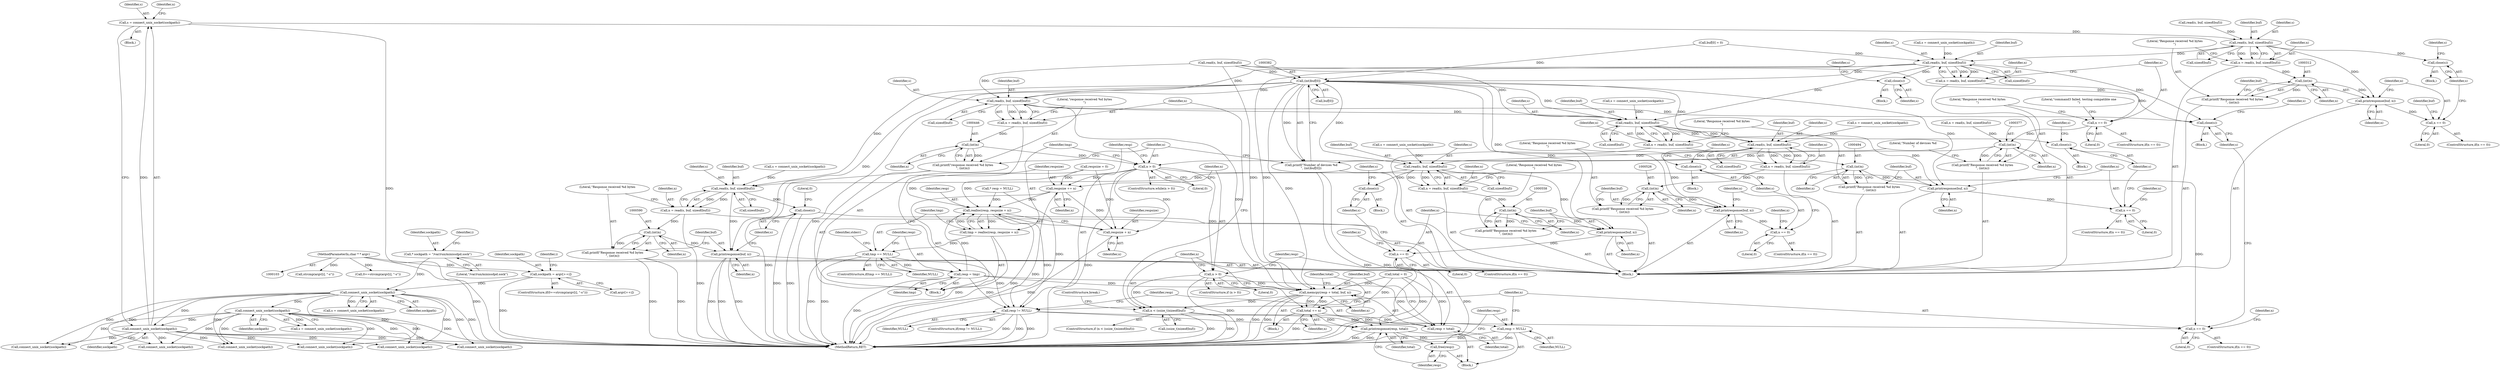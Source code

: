 digraph "0_miniupnp_b238cade9a173c6f751a34acf8ccff838a62aa47_0@API" {
"1000290" [label="(Call,s = connect_unix_socket(sockpath))"];
"1000292" [label="(Call,connect_unix_socket(sockpath))"];
"1000258" [label="(Call,connect_unix_socket(sockpath))"];
"1000222" [label="(Call,connect_unix_socket(sockpath))"];
"1000159" [label="(Call,* sockpath = \"/var/run/minissdpd.sock\")"];
"1000182" [label="(Call,sockpath = argv[++i])"];
"1000105" [label="(MethodParameterIn,char * * argv)"];
"1000304" [label="(Call,read(s, buf, sizeof(buf)))"];
"1000302" [label="(Call,n = read(s, buf, sizeof(buf)))"];
"1000311" [label="(Call,(int)n)"];
"1000309" [label="(Call,printf(\"Response received %d bytes\n\", (int)n))"];
"1000314" [label="(Call,printresponse(buf, n))"];
"1000318" [label="(Call,n == 0)"];
"1000322" [label="(Call,close(s))"];
"1000341" [label="(Call,read(s, buf, sizeof(buf)))"];
"1000339" [label="(Call,n = read(s, buf, sizeof(buf)))"];
"1000347" [label="(Call,n == 0)"];
"1000376" [label="(Call,(int)n)"];
"1000374" [label="(Call,printf(\"Response received %d bytes\n\", (int)n))"];
"1000387" [label="(Call,n > 0)"];
"1000393" [label="(Call,realloc(resp, respsize + n))"];
"1000391" [label="(Call,tmp = realloc(resp, respsize + n))"];
"1000399" [label="(Call,tmp == NULL)"];
"1000407" [label="(Call,resp = tmp)"];
"1000418" [label="(Call,memcpy(resp + total, buf, n))"];
"1000424" [label="(Call,total += n)"];
"1000419" [label="(Call,resp + total)"];
"1000453" [label="(Call,printresponse(resp, total))"];
"1000456" [label="(Call,free(resp))"];
"1000428" [label="(Call,n < (ssize_t)sizeof(buf))"];
"1000462" [label="(Call,n == 0)"];
"1000449" [label="(Call,resp != NULL)"];
"1000458" [label="(Call,resp = NULL)"];
"1000395" [label="(Call,respsize + n)"];
"1000410" [label="(Call,respsize += n)"];
"1000414" [label="(Call,n > 0)"];
"1000353" [label="(Call,close(s))"];
"1000381" [label="(Call,(int)buf[0])"];
"1000379" [label="(Call,printf(\"Number of devices %d\n\", (int)buf[0]))"];
"1000438" [label="(Call,read(s, buf, sizeof(buf)))"];
"1000436" [label="(Call,n = read(s, buf, sizeof(buf)))"];
"1000445" [label="(Call,(int)n)"];
"1000443" [label="(Call,printf(\"response received %d bytes\n\", (int)n))"];
"1000466" [label="(Call,close(s))"];
"1000486" [label="(Call,read(s, buf, sizeof(buf)))"];
"1000484" [label="(Call,n = read(s, buf, sizeof(buf)))"];
"1000493" [label="(Call,(int)n)"];
"1000491" [label="(Call,printf(\"Response received %d bytes\n\", (int)n))"];
"1000496" [label="(Call,printresponse(buf, n))"];
"1000500" [label="(Call,n == 0)"];
"1000504" [label="(Call,close(s))"];
"1000518" [label="(Call,read(s, buf, sizeof(buf)))"];
"1000516" [label="(Call,n = read(s, buf, sizeof(buf)))"];
"1000525" [label="(Call,(int)n)"];
"1000523" [label="(Call,printf(\"Response received %d bytes\n\", (int)n))"];
"1000528" [label="(Call,printresponse(buf, n))"];
"1000532" [label="(Call,n == 0)"];
"1000536" [label="(Call,close(s))"];
"1000550" [label="(Call,read(s, buf, sizeof(buf)))"];
"1000548" [label="(Call,n = read(s, buf, sizeof(buf)))"];
"1000557" [label="(Call,(int)n)"];
"1000555" [label="(Call,printf(\"Response received %d bytes\n\", (int)n))"];
"1000560" [label="(Call,printresponse(buf, n))"];
"1000564" [label="(Call,n == 0)"];
"1000568" [label="(Call,close(s))"];
"1000582" [label="(Call,read(s, buf, sizeof(buf)))"];
"1000580" [label="(Call,n = read(s, buf, sizeof(buf)))"];
"1000589" [label="(Call,(int)n)"];
"1000587" [label="(Call,printf(\"Response received %d bytes\n\", (int)n))"];
"1000592" [label="(Call,printresponse(buf, n))"];
"1000595" [label="(Call,close(s))"];
"1000465" [label="(Block,)"];
"1000400" [label="(Identifier,tmp)"];
"1000177" [label="(Call,strcmp(argv[i], \"-s\"))"];
"1000438" [label="(Call,read(s, buf, sizeof(buf)))"];
"1000388" [label="(Identifier,n)"];
"1000491" [label="(Call,printf(\"Response received %d bytes\n\", (int)n))"];
"1000443" [label="(Call,printf(\"response received %d bytes\n\", (int)n))"];
"1000523" [label="(Call,printf(\"Response received %d bytes\n\", (int)n))"];
"1000420" [label="(Identifier,resp)"];
"1000507" [label="(Identifier,s)"];
"1000463" [label="(Identifier,n)"];
"1000367" [label="(Call,n = read(s, buf, sizeof(buf)))"];
"1000536" [label="(Call,close(s))"];
"1000416" [label="(Literal,0)"];
"1000492" [label="(Literal,\"Response received %d bytes\n\")"];
"1000458" [label="(Call,resp = NULL)"];
"1000399" [label="(Call,tmp == NULL)"];
"1000386" [label="(ControlStructure,while(n > 0))"];
"1000484" [label="(Call,n = read(s, buf, sizeof(buf)))"];
"1000552" [label="(Identifier,buf)"];
"1000503" [label="(Block,)"];
"1000357" [label="(Call,connect_unix_socket(sockpath))"];
"1000567" [label="(Block,)"];
"1000417" [label="(Block,)"];
"1000369" [label="(Call,read(s, buf, sizeof(buf)))"];
"1000183" [label="(Identifier,sockpath)"];
"1000498" [label="(Identifier,n)"];
"1000302" [label="(Call,n = read(s, buf, sizeof(buf)))"];
"1000428" [label="(Call,n < (ssize_t)sizeof(buf))"];
"1000375" [label="(Literal,\"Response received %d bytes\n\")"];
"1000548" [label="(Call,n = read(s, buf, sizeof(buf)))"];
"1000473" [label="(Identifier,n)"];
"1000553" [label="(Call,sizeof(buf))"];
"1000519" [label="(Identifier,s)"];
"1000175" [label="(Call,0==strcmp(argv[i], \"-s\"))"];
"1000497" [label="(Identifier,buf)"];
"1000456" [label="(Call,free(resp))"];
"1000450" [label="(Identifier,resp)"];
"1000325" [label="(Identifier,s)"];
"1000470" [label="(Call,connect_unix_socket(sockpath))"];
"1000172" [label="(Identifier,i)"];
"1000426" [label="(Identifier,n)"];
"1000506" [label="(Call,s = connect_unix_socket(sockpath))"];
"1000404" [label="(Identifier,stderr)"];
"1000322" [label="(Call,close(s))"];
"1000486" [label="(Call,read(s, buf, sizeof(buf)))"];
"1000222" [label="(Call,connect_unix_socket(sockpath))"];
"1000270" [label="(Call,read(s, buf, sizeof(buf)))"];
"1000339" [label="(Call,n = read(s, buf, sizeof(buf)))"];
"1000316" [label="(Identifier,n)"];
"1000594" [label="(Identifier,n)"];
"1000423" [label="(Identifier,n)"];
"1000460" [label="(Identifier,NULL)"];
"1000560" [label="(Call,printresponse(buf, n))"];
"1000570" [label="(Call,s = connect_unix_socket(sockpath))"];
"1000258" [label="(Call,connect_unix_socket(sockpath))"];
"1000520" [label="(Identifier,buf)"];
"1000330" [label="(Identifier,buf)"];
"1000496" [label="(Call,printresponse(buf, n))"];
"1000596" [label="(Identifier,s)"];
"1000564" [label="(Call,n == 0)"];
"1000592" [label="(Call,printresponse(buf, n))"];
"1000517" [label="(Identifier,n)"];
"1000524" [label="(Literal,\"Response received %d bytes\n\")"];
"1000324" [label="(Call,s = connect_unix_socket(sockpath))"];
"1000568" [label="(Call,close(s))"];
"1000424" [label="(Call,total += n)"];
"1000565" [label="(Identifier,n)"];
"1000381" [label="(Call,(int)buf[0])"];
"1000429" [label="(Identifier,n)"];
"1000159" [label="(Call,* sockpath = \"/var/run/minissdpd.sock\")"];
"1000439" [label="(Identifier,s)"];
"1000537" [label="(Identifier,s)"];
"1000105" [label="(MethodParameterIn,char * * argv)"];
"1000505" [label="(Identifier,s)"];
"1000595" [label="(Call,close(s))"];
"1000418" [label="(Call,memcpy(resp + total, buf, n))"];
"1000485" [label="(Identifier,n)"];
"1000392" [label="(Identifier,tmp)"];
"1000419" [label="(Call,resp + total)"];
"1000341" [label="(Call,read(s, buf, sizeof(buf)))"];
"1000410" [label="(Call,respsize += n)"];
"1000415" [label="(Identifier,n)"];
"1000550" [label="(Call,read(s, buf, sizeof(buf)))"];
"1000500" [label="(Call,n == 0)"];
"1000259" [label="(Identifier,sockpath)"];
"1000588" [label="(Literal,\"Response received %d bytes\n\")"];
"1000571" [label="(Identifier,s)"];
"1000376" [label="(Call,(int)n)"];
"1000555" [label="(Call,printf(\"Response received %d bytes\n\", (int)n))"];
"1000387" [label="(Call,n > 0)"];
"1000306" [label="(Identifier,buf)"];
"1000326" [label="(Call,connect_unix_socket(sockpath))"];
"1000323" [label="(Identifier,s)"];
"1000352" [label="(Literal,\"command3 failed, testing compatible one\n\")"];
"1000437" [label="(Identifier,n)"];
"1000530" [label="(Identifier,n)"];
"1000350" [label="(Block,)"];
"1000287" [label="(Block,)"];
"1000303" [label="(Identifier,n)"];
"1000412" [label="(Identifier,n)"];
"1000511" [label="(Identifier,n)"];
"1000543" [label="(Identifier,n)"];
"1000396" [label="(Identifier,respsize)"];
"1000561" [label="(Identifier,buf)"];
"1000448" [label="(ControlStructure,if(resp != NULL))"];
"1000305" [label="(Identifier,s)"];
"1000549" [label="(Identifier,n)"];
"1000427" [label="(ControlStructure,if (n < (ssize_t)sizeof(buf)))"];
"1000393" [label="(Call,realloc(resp, respsize + n))"];
"1000444" [label="(Literal,\"response received %d bytes\n\")"];
"1000451" [label="(Identifier,NULL)"];
"1000582" [label="(Call,read(s, buf, sizeof(buf)))"];
"1000540" [label="(Call,connect_unix_socket(sockpath))"];
"1000459" [label="(Identifier,resp)"];
"1000379" [label="(Call,printf(\"Number of devices %d\n\", (int)buf[0]))"];
"1000493" [label="(Call,(int)n)"];
"1000161" [label="(Literal,\"/var/run/minissdpd.sock\")"];
"1000452" [label="(Block,)"];
"1000532" [label="(Call,n == 0)"];
"1000440" [label="(Identifier,buf)"];
"1000409" [label="(Identifier,tmp)"];
"1000455" [label="(Identifier,total)"];
"1000488" [label="(Identifier,buf)"];
"1000461" [label="(ControlStructure,if(n == 0))"];
"1000535" [label="(Block,)"];
"1000291" [label="(Identifier,s)"];
"1000499" [label="(ControlStructure,if(n == 0))"];
"1000585" [label="(Call,sizeof(buf))"];
"1000184" [label="(Call,argv[++i])"];
"1000411" [label="(Identifier,respsize)"];
"1000309" [label="(Call,printf(\"Response received %d bytes\n\", (int)n))"];
"1000435" [label="(ControlStructure,break;)"];
"1000343" [label="(Identifier,buf)"];
"1000342" [label="(Identifier,s)"];
"1000383" [label="(Call,buf[0])"];
"1000525" [label="(Call,(int)n)"];
"1000314" [label="(Call,printresponse(buf, n))"];
"1000155" [label="(Call,total = 0)"];
"1000583" [label="(Identifier,s)"];
"1000380" [label="(Literal,\"Number of devices %d\n\")"];
"1000569" [label="(Identifier,s)"];
"1000557" [label="(Call,(int)n)"];
"1000447" [label="(Identifier,n)"];
"1000521" [label="(Call,sizeof(buf))"];
"1000292" [label="(Call,connect_unix_socket(sockpath))"];
"1000534" [label="(Literal,0)"];
"1000315" [label="(Identifier,buf)"];
"1000344" [label="(Call,sizeof(buf))"];
"1000441" [label="(Call,sizeof(buf))"];
"1000489" [label="(Call,sizeof(buf))"];
"1000531" [label="(ControlStructure,if(n == 0))"];
"1000587" [label="(Call,printf(\"Response received %d bytes\n\", (int)n))"];
"1000374" [label="(Call,printf(\"Response received %d bytes\n\", (int)n))"];
"1000468" [label="(Call,s = connect_unix_socket(sockpath))"];
"1000318" [label="(Call,n == 0)"];
"1000407" [label="(Call,resp = tmp)"];
"1000290" [label="(Call,s = connect_unix_socket(sockpath))"];
"1000516" [label="(Call,n = read(s, buf, sizeof(buf)))"];
"1000346" [label="(ControlStructure,if(n == 0))"];
"1000518" [label="(Call,read(s, buf, sizeof(buf)))"];
"1000502" [label="(Literal,0)"];
"1000349" [label="(Literal,0)"];
"1000149" [label="(Call,respsize = 0)"];
"1000539" [label="(Identifier,s)"];
"1000293" [label="(Identifier,sockpath)"];
"1000223" [label="(Identifier,sockpath)"];
"1000445" [label="(Call,(int)n)"];
"1000304" [label="(Call,read(s, buf, sizeof(buf)))"];
"1000538" [label="(Call,s = connect_unix_socket(sockpath))"];
"1000401" [label="(Identifier,NULL)"];
"1000572" [label="(Call,connect_unix_socket(sockpath))"];
"1000467" [label="(Identifier,s)"];
"1000495" [label="(Identifier,n)"];
"1000394" [label="(Identifier,resp)"];
"1000562" [label="(Identifier,n)"];
"1000563" [label="(ControlStructure,if(n == 0))"];
"1000449" [label="(Call,resp != NULL)"];
"1000591" [label="(Identifier,n)"];
"1000391" [label="(Call,tmp = realloc(resp, respsize + n))"];
"1000320" [label="(Literal,0)"];
"1000347" [label="(Call,n == 0)"];
"1000414" [label="(Call,n > 0)"];
"1000529" [label="(Identifier,buf)"];
"1000464" [label="(Literal,0)"];
"1000580" [label="(Call,n = read(s, buf, sizeof(buf)))"];
"1000378" [label="(Identifier,n)"];
"1000599" [label="(MethodReturn,RET)"];
"1000575" [label="(Identifier,n)"];
"1000598" [label="(Literal,0)"];
"1000348" [label="(Identifier,n)"];
"1000321" [label="(Block,)"];
"1000589" [label="(Call,(int)n)"];
"1000220" [label="(Call,s = connect_unix_socket(sockpath))"];
"1000584" [label="(Identifier,buf)"];
"1000454" [label="(Identifier,resp)"];
"1000313" [label="(Identifier,n)"];
"1000436" [label="(Call,n = read(s, buf, sizeof(buf)))"];
"1000389" [label="(Literal,0)"];
"1000469" [label="(Identifier,s)"];
"1000581" [label="(Identifier,n)"];
"1000295" [label="(Identifier,n)"];
"1000390" [label="(Block,)"];
"1000354" [label="(Identifier,s)"];
"1000182" [label="(Call,sockpath = argv[++i])"];
"1000164" [label="(Identifier,i)"];
"1000174" [label="(ControlStructure,if(0==strcmp(argv[i], \"-s\")))"];
"1000508" [label="(Call,connect_unix_socket(sockpath))"];
"1000256" [label="(Call,s = connect_unix_socket(sockpath))"];
"1000453" [label="(Call,printresponse(resp, total))"];
"1000145" [label="(Call,* resp = NULL)"];
"1000408" [label="(Identifier,resp)"];
"1000311" [label="(Call,(int)n)"];
"1000395" [label="(Call,respsize + n)"];
"1000457" [label="(Identifier,resp)"];
"1000397" [label="(Identifier,n)"];
"1000559" [label="(Identifier,n)"];
"1000501" [label="(Identifier,n)"];
"1000328" [label="(Call,buf[0] = 0)"];
"1000566" [label="(Literal,0)"];
"1000487" [label="(Identifier,s)"];
"1000466" [label="(Call,close(s))"];
"1000593" [label="(Identifier,buf)"];
"1000413" [label="(ControlStructure,if (n > 0))"];
"1000106" [label="(Block,)"];
"1000356" [label="(Identifier,s)"];
"1000528" [label="(Call,printresponse(buf, n))"];
"1000425" [label="(Identifier,total)"];
"1000319" [label="(Identifier,n)"];
"1000551" [label="(Identifier,s)"];
"1000556" [label="(Literal,\"Response received %d bytes\n\")"];
"1000340" [label="(Identifier,n)"];
"1000430" [label="(Call,(ssize_t)sizeof(buf))"];
"1000421" [label="(Identifier,total)"];
"1000504" [label="(Call,close(s))"];
"1000398" [label="(ControlStructure,if(tmp == NULL))"];
"1000317" [label="(ControlStructure,if(n == 0))"];
"1000422" [label="(Identifier,buf)"];
"1000160" [label="(Identifier,sockpath)"];
"1000307" [label="(Call,sizeof(buf))"];
"1000353" [label="(Call,close(s))"];
"1000462" [label="(Call,n == 0)"];
"1000527" [label="(Identifier,n)"];
"1000310" [label="(Literal,\"Response received %d bytes\n\")"];
"1000533" [label="(Identifier,n)"];
"1000290" -> "1000287"  [label="AST: "];
"1000290" -> "1000292"  [label="CFG: "];
"1000291" -> "1000290"  [label="AST: "];
"1000292" -> "1000290"  [label="AST: "];
"1000295" -> "1000290"  [label="CFG: "];
"1000290" -> "1000599"  [label="DDG: "];
"1000292" -> "1000290"  [label="DDG: "];
"1000290" -> "1000304"  [label="DDG: "];
"1000292" -> "1000293"  [label="CFG: "];
"1000293" -> "1000292"  [label="AST: "];
"1000292" -> "1000599"  [label="DDG: "];
"1000258" -> "1000292"  [label="DDG: "];
"1000222" -> "1000292"  [label="DDG: "];
"1000292" -> "1000326"  [label="DDG: "];
"1000292" -> "1000357"  [label="DDG: "];
"1000292" -> "1000470"  [label="DDG: "];
"1000292" -> "1000508"  [label="DDG: "];
"1000292" -> "1000540"  [label="DDG: "];
"1000292" -> "1000572"  [label="DDG: "];
"1000258" -> "1000256"  [label="AST: "];
"1000258" -> "1000259"  [label="CFG: "];
"1000259" -> "1000258"  [label="AST: "];
"1000256" -> "1000258"  [label="CFG: "];
"1000258" -> "1000599"  [label="DDG: "];
"1000258" -> "1000256"  [label="DDG: "];
"1000222" -> "1000258"  [label="DDG: "];
"1000258" -> "1000326"  [label="DDG: "];
"1000258" -> "1000357"  [label="DDG: "];
"1000258" -> "1000470"  [label="DDG: "];
"1000258" -> "1000508"  [label="DDG: "];
"1000258" -> "1000540"  [label="DDG: "];
"1000258" -> "1000572"  [label="DDG: "];
"1000222" -> "1000220"  [label="AST: "];
"1000222" -> "1000223"  [label="CFG: "];
"1000223" -> "1000222"  [label="AST: "];
"1000220" -> "1000222"  [label="CFG: "];
"1000222" -> "1000599"  [label="DDG: "];
"1000222" -> "1000220"  [label="DDG: "];
"1000159" -> "1000222"  [label="DDG: "];
"1000182" -> "1000222"  [label="DDG: "];
"1000222" -> "1000326"  [label="DDG: "];
"1000222" -> "1000357"  [label="DDG: "];
"1000222" -> "1000470"  [label="DDG: "];
"1000222" -> "1000508"  [label="DDG: "];
"1000222" -> "1000540"  [label="DDG: "];
"1000222" -> "1000572"  [label="DDG: "];
"1000159" -> "1000106"  [label="AST: "];
"1000159" -> "1000161"  [label="CFG: "];
"1000160" -> "1000159"  [label="AST: "];
"1000161" -> "1000159"  [label="AST: "];
"1000164" -> "1000159"  [label="CFG: "];
"1000182" -> "1000174"  [label="AST: "];
"1000182" -> "1000184"  [label="CFG: "];
"1000183" -> "1000182"  [label="AST: "];
"1000184" -> "1000182"  [label="AST: "];
"1000172" -> "1000182"  [label="CFG: "];
"1000182" -> "1000599"  [label="DDG: "];
"1000105" -> "1000182"  [label="DDG: "];
"1000105" -> "1000103"  [label="AST: "];
"1000105" -> "1000599"  [label="DDG: "];
"1000105" -> "1000175"  [label="DDG: "];
"1000105" -> "1000177"  [label="DDG: "];
"1000304" -> "1000302"  [label="AST: "];
"1000304" -> "1000307"  [label="CFG: "];
"1000305" -> "1000304"  [label="AST: "];
"1000306" -> "1000304"  [label="AST: "];
"1000307" -> "1000304"  [label="AST: "];
"1000302" -> "1000304"  [label="CFG: "];
"1000304" -> "1000302"  [label="DDG: "];
"1000304" -> "1000302"  [label="DDG: "];
"1000270" -> "1000304"  [label="DDG: "];
"1000304" -> "1000314"  [label="DDG: "];
"1000304" -> "1000322"  [label="DDG: "];
"1000304" -> "1000341"  [label="DDG: "];
"1000302" -> "1000106"  [label="AST: "];
"1000303" -> "1000302"  [label="AST: "];
"1000310" -> "1000302"  [label="CFG: "];
"1000302" -> "1000311"  [label="DDG: "];
"1000311" -> "1000309"  [label="AST: "];
"1000311" -> "1000313"  [label="CFG: "];
"1000312" -> "1000311"  [label="AST: "];
"1000313" -> "1000311"  [label="AST: "];
"1000309" -> "1000311"  [label="CFG: "];
"1000311" -> "1000309"  [label="DDG: "];
"1000311" -> "1000314"  [label="DDG: "];
"1000309" -> "1000106"  [label="AST: "];
"1000310" -> "1000309"  [label="AST: "];
"1000315" -> "1000309"  [label="CFG: "];
"1000314" -> "1000106"  [label="AST: "];
"1000314" -> "1000316"  [label="CFG: "];
"1000315" -> "1000314"  [label="AST: "];
"1000316" -> "1000314"  [label="AST: "];
"1000319" -> "1000314"  [label="CFG: "];
"1000314" -> "1000318"  [label="DDG: "];
"1000318" -> "1000317"  [label="AST: "];
"1000318" -> "1000320"  [label="CFG: "];
"1000319" -> "1000318"  [label="AST: "];
"1000320" -> "1000318"  [label="AST: "];
"1000323" -> "1000318"  [label="CFG: "];
"1000330" -> "1000318"  [label="CFG: "];
"1000322" -> "1000321"  [label="AST: "];
"1000322" -> "1000323"  [label="CFG: "];
"1000323" -> "1000322"  [label="AST: "];
"1000325" -> "1000322"  [label="CFG: "];
"1000341" -> "1000339"  [label="AST: "];
"1000341" -> "1000344"  [label="CFG: "];
"1000342" -> "1000341"  [label="AST: "];
"1000343" -> "1000341"  [label="AST: "];
"1000344" -> "1000341"  [label="AST: "];
"1000339" -> "1000341"  [label="CFG: "];
"1000341" -> "1000339"  [label="DDG: "];
"1000341" -> "1000339"  [label="DDG: "];
"1000324" -> "1000341"  [label="DDG: "];
"1000328" -> "1000341"  [label="DDG: "];
"1000341" -> "1000353"  [label="DDG: "];
"1000341" -> "1000381"  [label="DDG: "];
"1000341" -> "1000418"  [label="DDG: "];
"1000341" -> "1000438"  [label="DDG: "];
"1000341" -> "1000466"  [label="DDG: "];
"1000341" -> "1000486"  [label="DDG: "];
"1000339" -> "1000106"  [label="AST: "];
"1000340" -> "1000339"  [label="AST: "];
"1000348" -> "1000339"  [label="CFG: "];
"1000339" -> "1000347"  [label="DDG: "];
"1000347" -> "1000346"  [label="AST: "];
"1000347" -> "1000349"  [label="CFG: "];
"1000348" -> "1000347"  [label="AST: "];
"1000349" -> "1000347"  [label="AST: "];
"1000352" -> "1000347"  [label="CFG: "];
"1000375" -> "1000347"  [label="CFG: "];
"1000347" -> "1000376"  [label="DDG: "];
"1000376" -> "1000374"  [label="AST: "];
"1000376" -> "1000378"  [label="CFG: "];
"1000377" -> "1000376"  [label="AST: "];
"1000378" -> "1000376"  [label="AST: "];
"1000374" -> "1000376"  [label="CFG: "];
"1000376" -> "1000374"  [label="DDG: "];
"1000367" -> "1000376"  [label="DDG: "];
"1000376" -> "1000387"  [label="DDG: "];
"1000374" -> "1000106"  [label="AST: "];
"1000375" -> "1000374"  [label="AST: "];
"1000380" -> "1000374"  [label="CFG: "];
"1000387" -> "1000386"  [label="AST: "];
"1000387" -> "1000389"  [label="CFG: "];
"1000388" -> "1000387"  [label="AST: "];
"1000389" -> "1000387"  [label="AST: "];
"1000392" -> "1000387"  [label="CFG: "];
"1000450" -> "1000387"  [label="CFG: "];
"1000387" -> "1000599"  [label="DDG: "];
"1000445" -> "1000387"  [label="DDG: "];
"1000387" -> "1000393"  [label="DDG: "];
"1000387" -> "1000395"  [label="DDG: "];
"1000387" -> "1000410"  [label="DDG: "];
"1000387" -> "1000414"  [label="DDG: "];
"1000387" -> "1000462"  [label="DDG: "];
"1000393" -> "1000391"  [label="AST: "];
"1000393" -> "1000395"  [label="CFG: "];
"1000394" -> "1000393"  [label="AST: "];
"1000395" -> "1000393"  [label="AST: "];
"1000391" -> "1000393"  [label="CFG: "];
"1000393" -> "1000599"  [label="DDG: "];
"1000393" -> "1000391"  [label="DDG: "];
"1000393" -> "1000391"  [label="DDG: "];
"1000407" -> "1000393"  [label="DDG: "];
"1000145" -> "1000393"  [label="DDG: "];
"1000410" -> "1000393"  [label="DDG: "];
"1000149" -> "1000393"  [label="DDG: "];
"1000393" -> "1000449"  [label="DDG: "];
"1000391" -> "1000390"  [label="AST: "];
"1000392" -> "1000391"  [label="AST: "];
"1000400" -> "1000391"  [label="CFG: "];
"1000391" -> "1000599"  [label="DDG: "];
"1000391" -> "1000399"  [label="DDG: "];
"1000399" -> "1000398"  [label="AST: "];
"1000399" -> "1000401"  [label="CFG: "];
"1000400" -> "1000399"  [label="AST: "];
"1000401" -> "1000399"  [label="AST: "];
"1000404" -> "1000399"  [label="CFG: "];
"1000408" -> "1000399"  [label="CFG: "];
"1000399" -> "1000599"  [label="DDG: "];
"1000399" -> "1000599"  [label="DDG: "];
"1000399" -> "1000407"  [label="DDG: "];
"1000399" -> "1000449"  [label="DDG: "];
"1000407" -> "1000390"  [label="AST: "];
"1000407" -> "1000409"  [label="CFG: "];
"1000408" -> "1000407"  [label="AST: "];
"1000409" -> "1000407"  [label="AST: "];
"1000411" -> "1000407"  [label="CFG: "];
"1000407" -> "1000599"  [label="DDG: "];
"1000407" -> "1000418"  [label="DDG: "];
"1000407" -> "1000419"  [label="DDG: "];
"1000407" -> "1000449"  [label="DDG: "];
"1000418" -> "1000417"  [label="AST: "];
"1000418" -> "1000423"  [label="CFG: "];
"1000419" -> "1000418"  [label="AST: "];
"1000422" -> "1000418"  [label="AST: "];
"1000423" -> "1000418"  [label="AST: "];
"1000425" -> "1000418"  [label="CFG: "];
"1000418" -> "1000599"  [label="DDG: "];
"1000418" -> "1000599"  [label="DDG: "];
"1000424" -> "1000418"  [label="DDG: "];
"1000155" -> "1000418"  [label="DDG: "];
"1000381" -> "1000418"  [label="DDG: "];
"1000438" -> "1000418"  [label="DDG: "];
"1000369" -> "1000418"  [label="DDG: "];
"1000414" -> "1000418"  [label="DDG: "];
"1000418" -> "1000424"  [label="DDG: "];
"1000418" -> "1000428"  [label="DDG: "];
"1000424" -> "1000417"  [label="AST: "];
"1000424" -> "1000426"  [label="CFG: "];
"1000425" -> "1000424"  [label="AST: "];
"1000426" -> "1000424"  [label="AST: "];
"1000429" -> "1000424"  [label="CFG: "];
"1000424" -> "1000599"  [label="DDG: "];
"1000424" -> "1000419"  [label="DDG: "];
"1000155" -> "1000424"  [label="DDG: "];
"1000424" -> "1000453"  [label="DDG: "];
"1000419" -> "1000421"  [label="CFG: "];
"1000420" -> "1000419"  [label="AST: "];
"1000421" -> "1000419"  [label="AST: "];
"1000422" -> "1000419"  [label="CFG: "];
"1000155" -> "1000419"  [label="DDG: "];
"1000453" -> "1000452"  [label="AST: "];
"1000453" -> "1000455"  [label="CFG: "];
"1000454" -> "1000453"  [label="AST: "];
"1000455" -> "1000453"  [label="AST: "];
"1000457" -> "1000453"  [label="CFG: "];
"1000453" -> "1000599"  [label="DDG: "];
"1000453" -> "1000599"  [label="DDG: "];
"1000449" -> "1000453"  [label="DDG: "];
"1000155" -> "1000453"  [label="DDG: "];
"1000453" -> "1000456"  [label="DDG: "];
"1000456" -> "1000452"  [label="AST: "];
"1000456" -> "1000457"  [label="CFG: "];
"1000457" -> "1000456"  [label="AST: "];
"1000459" -> "1000456"  [label="CFG: "];
"1000428" -> "1000427"  [label="AST: "];
"1000428" -> "1000430"  [label="CFG: "];
"1000429" -> "1000428"  [label="AST: "];
"1000430" -> "1000428"  [label="AST: "];
"1000435" -> "1000428"  [label="CFG: "];
"1000437" -> "1000428"  [label="CFG: "];
"1000428" -> "1000599"  [label="DDG: "];
"1000428" -> "1000599"  [label="DDG: "];
"1000414" -> "1000428"  [label="DDG: "];
"1000428" -> "1000462"  [label="DDG: "];
"1000462" -> "1000461"  [label="AST: "];
"1000462" -> "1000464"  [label="CFG: "];
"1000463" -> "1000462"  [label="AST: "];
"1000464" -> "1000462"  [label="AST: "];
"1000467" -> "1000462"  [label="CFG: "];
"1000473" -> "1000462"  [label="CFG: "];
"1000449" -> "1000448"  [label="AST: "];
"1000449" -> "1000451"  [label="CFG: "];
"1000450" -> "1000449"  [label="AST: "];
"1000451" -> "1000449"  [label="AST: "];
"1000454" -> "1000449"  [label="CFG: "];
"1000463" -> "1000449"  [label="CFG: "];
"1000449" -> "1000599"  [label="DDG: "];
"1000449" -> "1000599"  [label="DDG: "];
"1000449" -> "1000599"  [label="DDG: "];
"1000145" -> "1000449"  [label="DDG: "];
"1000449" -> "1000458"  [label="DDG: "];
"1000458" -> "1000452"  [label="AST: "];
"1000458" -> "1000460"  [label="CFG: "];
"1000459" -> "1000458"  [label="AST: "];
"1000460" -> "1000458"  [label="AST: "];
"1000463" -> "1000458"  [label="CFG: "];
"1000458" -> "1000599"  [label="DDG: "];
"1000458" -> "1000599"  [label="DDG: "];
"1000395" -> "1000397"  [label="CFG: "];
"1000396" -> "1000395"  [label="AST: "];
"1000397" -> "1000395"  [label="AST: "];
"1000395" -> "1000599"  [label="DDG: "];
"1000410" -> "1000395"  [label="DDG: "];
"1000149" -> "1000395"  [label="DDG: "];
"1000410" -> "1000390"  [label="AST: "];
"1000410" -> "1000412"  [label="CFG: "];
"1000411" -> "1000410"  [label="AST: "];
"1000412" -> "1000410"  [label="AST: "];
"1000415" -> "1000410"  [label="CFG: "];
"1000410" -> "1000599"  [label="DDG: "];
"1000149" -> "1000410"  [label="DDG: "];
"1000414" -> "1000413"  [label="AST: "];
"1000414" -> "1000416"  [label="CFG: "];
"1000415" -> "1000414"  [label="AST: "];
"1000416" -> "1000414"  [label="AST: "];
"1000420" -> "1000414"  [label="CFG: "];
"1000429" -> "1000414"  [label="CFG: "];
"1000414" -> "1000599"  [label="DDG: "];
"1000353" -> "1000350"  [label="AST: "];
"1000353" -> "1000354"  [label="CFG: "];
"1000354" -> "1000353"  [label="AST: "];
"1000356" -> "1000353"  [label="CFG: "];
"1000381" -> "1000379"  [label="AST: "];
"1000381" -> "1000383"  [label="CFG: "];
"1000382" -> "1000381"  [label="AST: "];
"1000383" -> "1000381"  [label="AST: "];
"1000379" -> "1000381"  [label="CFG: "];
"1000381" -> "1000599"  [label="DDG: "];
"1000381" -> "1000379"  [label="DDG: "];
"1000328" -> "1000381"  [label="DDG: "];
"1000369" -> "1000381"  [label="DDG: "];
"1000381" -> "1000438"  [label="DDG: "];
"1000381" -> "1000486"  [label="DDG: "];
"1000381" -> "1000496"  [label="DDG: "];
"1000381" -> "1000518"  [label="DDG: "];
"1000381" -> "1000528"  [label="DDG: "];
"1000381" -> "1000550"  [label="DDG: "];
"1000381" -> "1000560"  [label="DDG: "];
"1000381" -> "1000582"  [label="DDG: "];
"1000381" -> "1000592"  [label="DDG: "];
"1000379" -> "1000106"  [label="AST: "];
"1000380" -> "1000379"  [label="AST: "];
"1000388" -> "1000379"  [label="CFG: "];
"1000379" -> "1000599"  [label="DDG: "];
"1000379" -> "1000599"  [label="DDG: "];
"1000438" -> "1000436"  [label="AST: "];
"1000438" -> "1000441"  [label="CFG: "];
"1000439" -> "1000438"  [label="AST: "];
"1000440" -> "1000438"  [label="AST: "];
"1000441" -> "1000438"  [label="AST: "];
"1000436" -> "1000438"  [label="CFG: "];
"1000438" -> "1000436"  [label="DDG: "];
"1000438" -> "1000436"  [label="DDG: "];
"1000369" -> "1000438"  [label="DDG: "];
"1000438" -> "1000466"  [label="DDG: "];
"1000438" -> "1000486"  [label="DDG: "];
"1000436" -> "1000390"  [label="AST: "];
"1000437" -> "1000436"  [label="AST: "];
"1000444" -> "1000436"  [label="CFG: "];
"1000436" -> "1000445"  [label="DDG: "];
"1000445" -> "1000443"  [label="AST: "];
"1000445" -> "1000447"  [label="CFG: "];
"1000446" -> "1000445"  [label="AST: "];
"1000447" -> "1000445"  [label="AST: "];
"1000443" -> "1000445"  [label="CFG: "];
"1000445" -> "1000443"  [label="DDG: "];
"1000443" -> "1000390"  [label="AST: "];
"1000444" -> "1000443"  [label="AST: "];
"1000388" -> "1000443"  [label="CFG: "];
"1000443" -> "1000599"  [label="DDG: "];
"1000466" -> "1000465"  [label="AST: "];
"1000466" -> "1000467"  [label="CFG: "];
"1000467" -> "1000466"  [label="AST: "];
"1000469" -> "1000466"  [label="CFG: "];
"1000369" -> "1000466"  [label="DDG: "];
"1000486" -> "1000484"  [label="AST: "];
"1000486" -> "1000489"  [label="CFG: "];
"1000487" -> "1000486"  [label="AST: "];
"1000488" -> "1000486"  [label="AST: "];
"1000489" -> "1000486"  [label="AST: "];
"1000484" -> "1000486"  [label="CFG: "];
"1000486" -> "1000484"  [label="DDG: "];
"1000486" -> "1000484"  [label="DDG: "];
"1000369" -> "1000486"  [label="DDG: "];
"1000468" -> "1000486"  [label="DDG: "];
"1000486" -> "1000496"  [label="DDG: "];
"1000486" -> "1000504"  [label="DDG: "];
"1000486" -> "1000518"  [label="DDG: "];
"1000484" -> "1000106"  [label="AST: "];
"1000485" -> "1000484"  [label="AST: "];
"1000492" -> "1000484"  [label="CFG: "];
"1000484" -> "1000493"  [label="DDG: "];
"1000493" -> "1000491"  [label="AST: "];
"1000493" -> "1000495"  [label="CFG: "];
"1000494" -> "1000493"  [label="AST: "];
"1000495" -> "1000493"  [label="AST: "];
"1000491" -> "1000493"  [label="CFG: "];
"1000493" -> "1000491"  [label="DDG: "];
"1000493" -> "1000496"  [label="DDG: "];
"1000491" -> "1000106"  [label="AST: "];
"1000492" -> "1000491"  [label="AST: "];
"1000497" -> "1000491"  [label="CFG: "];
"1000496" -> "1000106"  [label="AST: "];
"1000496" -> "1000498"  [label="CFG: "];
"1000497" -> "1000496"  [label="AST: "];
"1000498" -> "1000496"  [label="AST: "];
"1000501" -> "1000496"  [label="CFG: "];
"1000496" -> "1000500"  [label="DDG: "];
"1000500" -> "1000499"  [label="AST: "];
"1000500" -> "1000502"  [label="CFG: "];
"1000501" -> "1000500"  [label="AST: "];
"1000502" -> "1000500"  [label="AST: "];
"1000505" -> "1000500"  [label="CFG: "];
"1000511" -> "1000500"  [label="CFG: "];
"1000504" -> "1000503"  [label="AST: "];
"1000504" -> "1000505"  [label="CFG: "];
"1000505" -> "1000504"  [label="AST: "];
"1000507" -> "1000504"  [label="CFG: "];
"1000518" -> "1000516"  [label="AST: "];
"1000518" -> "1000521"  [label="CFG: "];
"1000519" -> "1000518"  [label="AST: "];
"1000520" -> "1000518"  [label="AST: "];
"1000521" -> "1000518"  [label="AST: "];
"1000516" -> "1000518"  [label="CFG: "];
"1000518" -> "1000516"  [label="DDG: "];
"1000518" -> "1000516"  [label="DDG: "];
"1000506" -> "1000518"  [label="DDG: "];
"1000518" -> "1000528"  [label="DDG: "];
"1000518" -> "1000536"  [label="DDG: "];
"1000518" -> "1000550"  [label="DDG: "];
"1000516" -> "1000106"  [label="AST: "];
"1000517" -> "1000516"  [label="AST: "];
"1000524" -> "1000516"  [label="CFG: "];
"1000516" -> "1000525"  [label="DDG: "];
"1000525" -> "1000523"  [label="AST: "];
"1000525" -> "1000527"  [label="CFG: "];
"1000526" -> "1000525"  [label="AST: "];
"1000527" -> "1000525"  [label="AST: "];
"1000523" -> "1000525"  [label="CFG: "];
"1000525" -> "1000523"  [label="DDG: "];
"1000525" -> "1000528"  [label="DDG: "];
"1000523" -> "1000106"  [label="AST: "];
"1000524" -> "1000523"  [label="AST: "];
"1000529" -> "1000523"  [label="CFG: "];
"1000528" -> "1000106"  [label="AST: "];
"1000528" -> "1000530"  [label="CFG: "];
"1000529" -> "1000528"  [label="AST: "];
"1000530" -> "1000528"  [label="AST: "];
"1000533" -> "1000528"  [label="CFG: "];
"1000528" -> "1000532"  [label="DDG: "];
"1000532" -> "1000531"  [label="AST: "];
"1000532" -> "1000534"  [label="CFG: "];
"1000533" -> "1000532"  [label="AST: "];
"1000534" -> "1000532"  [label="AST: "];
"1000537" -> "1000532"  [label="CFG: "];
"1000543" -> "1000532"  [label="CFG: "];
"1000536" -> "1000535"  [label="AST: "];
"1000536" -> "1000537"  [label="CFG: "];
"1000537" -> "1000536"  [label="AST: "];
"1000539" -> "1000536"  [label="CFG: "];
"1000550" -> "1000548"  [label="AST: "];
"1000550" -> "1000553"  [label="CFG: "];
"1000551" -> "1000550"  [label="AST: "];
"1000552" -> "1000550"  [label="AST: "];
"1000553" -> "1000550"  [label="AST: "];
"1000548" -> "1000550"  [label="CFG: "];
"1000550" -> "1000548"  [label="DDG: "];
"1000550" -> "1000548"  [label="DDG: "];
"1000538" -> "1000550"  [label="DDG: "];
"1000550" -> "1000560"  [label="DDG: "];
"1000550" -> "1000568"  [label="DDG: "];
"1000550" -> "1000582"  [label="DDG: "];
"1000548" -> "1000106"  [label="AST: "];
"1000549" -> "1000548"  [label="AST: "];
"1000556" -> "1000548"  [label="CFG: "];
"1000548" -> "1000557"  [label="DDG: "];
"1000557" -> "1000555"  [label="AST: "];
"1000557" -> "1000559"  [label="CFG: "];
"1000558" -> "1000557"  [label="AST: "];
"1000559" -> "1000557"  [label="AST: "];
"1000555" -> "1000557"  [label="CFG: "];
"1000557" -> "1000555"  [label="DDG: "];
"1000557" -> "1000560"  [label="DDG: "];
"1000555" -> "1000106"  [label="AST: "];
"1000556" -> "1000555"  [label="AST: "];
"1000561" -> "1000555"  [label="CFG: "];
"1000560" -> "1000106"  [label="AST: "];
"1000560" -> "1000562"  [label="CFG: "];
"1000561" -> "1000560"  [label="AST: "];
"1000562" -> "1000560"  [label="AST: "];
"1000565" -> "1000560"  [label="CFG: "];
"1000560" -> "1000564"  [label="DDG: "];
"1000564" -> "1000563"  [label="AST: "];
"1000564" -> "1000566"  [label="CFG: "];
"1000565" -> "1000564"  [label="AST: "];
"1000566" -> "1000564"  [label="AST: "];
"1000569" -> "1000564"  [label="CFG: "];
"1000575" -> "1000564"  [label="CFG: "];
"1000564" -> "1000599"  [label="DDG: "];
"1000568" -> "1000567"  [label="AST: "];
"1000568" -> "1000569"  [label="CFG: "];
"1000569" -> "1000568"  [label="AST: "];
"1000571" -> "1000568"  [label="CFG: "];
"1000582" -> "1000580"  [label="AST: "];
"1000582" -> "1000585"  [label="CFG: "];
"1000583" -> "1000582"  [label="AST: "];
"1000584" -> "1000582"  [label="AST: "];
"1000585" -> "1000582"  [label="AST: "];
"1000580" -> "1000582"  [label="CFG: "];
"1000582" -> "1000580"  [label="DDG: "];
"1000582" -> "1000580"  [label="DDG: "];
"1000570" -> "1000582"  [label="DDG: "];
"1000582" -> "1000592"  [label="DDG: "];
"1000582" -> "1000595"  [label="DDG: "];
"1000580" -> "1000106"  [label="AST: "];
"1000581" -> "1000580"  [label="AST: "];
"1000588" -> "1000580"  [label="CFG: "];
"1000580" -> "1000599"  [label="DDG: "];
"1000580" -> "1000589"  [label="DDG: "];
"1000589" -> "1000587"  [label="AST: "];
"1000589" -> "1000591"  [label="CFG: "];
"1000590" -> "1000589"  [label="AST: "];
"1000591" -> "1000589"  [label="AST: "];
"1000587" -> "1000589"  [label="CFG: "];
"1000589" -> "1000587"  [label="DDG: "];
"1000589" -> "1000592"  [label="DDG: "];
"1000587" -> "1000106"  [label="AST: "];
"1000588" -> "1000587"  [label="AST: "];
"1000593" -> "1000587"  [label="CFG: "];
"1000587" -> "1000599"  [label="DDG: "];
"1000587" -> "1000599"  [label="DDG: "];
"1000592" -> "1000106"  [label="AST: "];
"1000592" -> "1000594"  [label="CFG: "];
"1000593" -> "1000592"  [label="AST: "];
"1000594" -> "1000592"  [label="AST: "];
"1000596" -> "1000592"  [label="CFG: "];
"1000592" -> "1000599"  [label="DDG: "];
"1000592" -> "1000599"  [label="DDG: "];
"1000592" -> "1000599"  [label="DDG: "];
"1000595" -> "1000106"  [label="AST: "];
"1000595" -> "1000596"  [label="CFG: "];
"1000596" -> "1000595"  [label="AST: "];
"1000598" -> "1000595"  [label="CFG: "];
"1000595" -> "1000599"  [label="DDG: "];
"1000595" -> "1000599"  [label="DDG: "];
}

